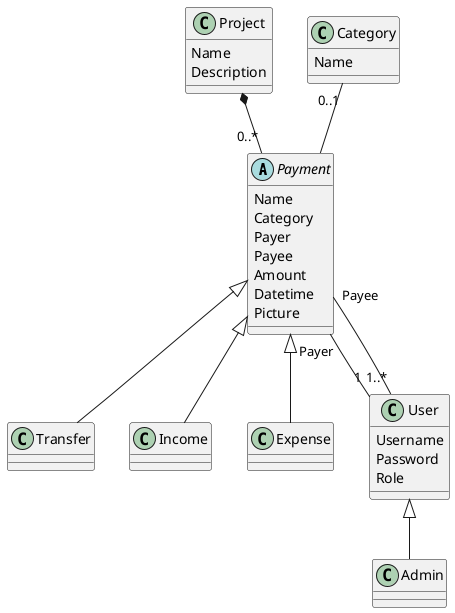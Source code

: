 @startuml
'https://plantuml.com/class-diagram

abstract class Payment {
    Name
    Category
    Payer
    Payee
    Amount
    Datetime
    Picture
}

class Transfer {
}

class Income {
}

class Expense {
}

class Project {
    Name
    Description
}

class Category {
}

class User {
    Username
    Password
    Role
}

class Admin {
}


class Category {
    Name
}

Payment <|-- Transfer
Payment <|-- Income
Payment <|-- Expense

User <|-- Admin

Project *-- "0..*" Payment
Category "0..1" -- Payment


Payment "Payer" -- "1" User
Payment "Payee" -- "1..*" User

@enduml